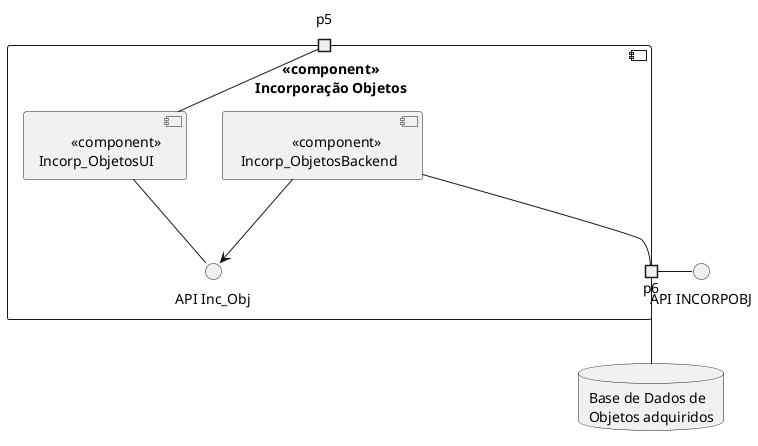 @startuml

component  " <<component>>\n Incorporação Objetos" {
    portin p5
    portout p6
    component "         <<component>>\nIncorp_ObjetosUI" as UI2
    component "               <<component>>\n Incorp_ObjetosBackend" as Backend2
    interface "API Inc_Obj" as API3
    
 
}

database "Base de Dados de\nObjetos adquiridos" as BD2 {

}

interface "API INCORPOBJ" as API4

UI2 -- p5
UI2 -- API3
Backend2 --> API3
Backend2 -- p6
p6- API4
p6-- BD2


@enduml